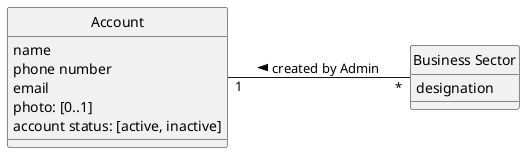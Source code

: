 @startuml
skinparam style strictuml
left to right direction
skinparam groupInheritance 3

 class "Account" {
   name
   phone number
   email
   photo: [0..1]
   'the [0..1] in Photo indicates an optional value, see Craig 2004, p.121
   account status: [active, inactive]
 }

 class "Business Sector" as BS {
 designation
 }

"Account" "1" -- "*" BS: created by Admin <
@enduml